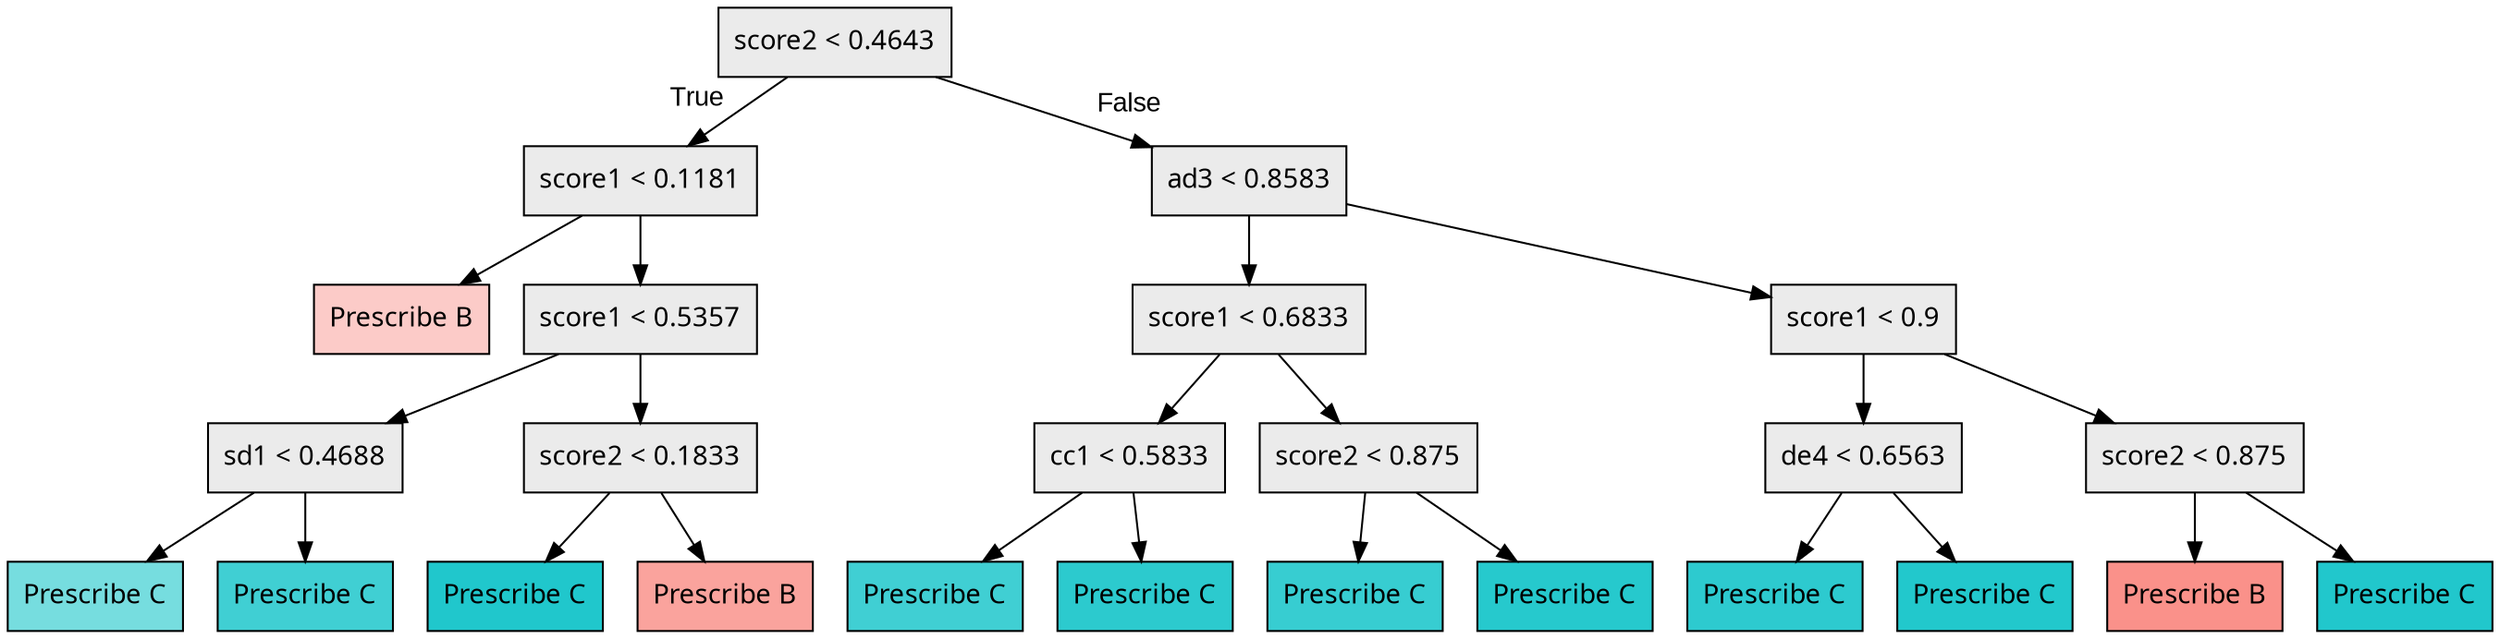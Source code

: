 digraph "G" {
1 [fillcolor="#EBEBEB", fontname="bold arial", label="score2 &lt; 0.4643", shape=box, style="filled"];
2 [fillcolor="#EBEBEB", fontname="bold arial", label="score1 &lt; 0.1181", shape=box, style="filled"];
3 [color=black, fillcolor="#F8766D60", fontname="bold arial", label="Prescribe B", shape=box, style="filled"];
4 [fillcolor="#EBEBEB", fontname="bold arial", label="score1 &lt; 0.5357", shape=box, style="filled"];
5 [fillcolor="#EBEBEB", fontname="bold arial", label="sd1 &lt; 0.4688", shape=box, style="filled"];
6 [color=black, fillcolor="#00BFC489", fontname="bold arial", label="Prescribe C", shape=box, style="filled"];
7 [color=black, fillcolor="#00BFC4bf", fontname="bold arial", label="Prescribe C", shape=box, style="filled"];
8 [fillcolor="#EBEBEB", fontname="bold arial", label="score2 &lt; 0.1833", shape=box, style="filled"];
9 [color=black, fillcolor="#00BFC4df", fontname="bold arial", label="Prescribe C", shape=box, style="filled"];
10 [color=black, fillcolor="#F8766Daa", fontname="bold arial", label="Prescribe B", shape=box, style="filled"];
11 [fillcolor="#EBEBEB", fontname="bold arial", label="ad3 &lt; 0.8583", shape=box, style="filled"];
12 [fillcolor="#EBEBEB", fontname="bold arial", label="score1 &lt; 0.6833", shape=box, style="filled"];
13 [fillcolor="#EBEBEB", fontname="bold arial", label="cc1 &lt; 0.5833", shape=box, style="filled"];
14 [color=black, fillcolor="#00BFC4bf", fontname="bold arial", label="Prescribe C", shape=box, style="filled"];
15 [color=black, fillcolor="#00BFC4d3", fontname="bold arial", label="Prescribe C", shape=box, style="filled"];
16 [fillcolor="#EBEBEB", fontname="bold arial", label="score2 &lt; 0.875", shape=box, style="filled"];
17 [color=black, fillcolor="#00BFC4c8", fontname="bold arial", label="Prescribe C", shape=box, style="filled"];
18 [color=black, fillcolor="#00BFC4d9", fontname="bold arial", label="Prescribe C", shape=box, style="filled"];
19 [fillcolor="#EBEBEB", fontname="bold arial", label="score1 &lt; 0.9", shape=box, style="filled"];
20 [fillcolor="#EBEBEB", fontname="bold arial", label="de4 &lt; 0.6563", shape=box, style="filled"];
21 [color=black, fillcolor="#00BFC4d2", fontname="bold arial", label="Prescribe C", shape=box, style="filled"];
22 [color=black, fillcolor="#00BFC4dd", fontname="bold arial", label="Prescribe C", shape=box, style="filled"];
23 [fillcolor="#EBEBEB", fontname="bold arial", label="score2 &lt; 0.875", shape=box, style="filled"];
24 [color=black, fillcolor="#F8766Dcc", fontname="bold arial", label="Prescribe B", shape=box, style="filled"];
25 [color=black, fillcolor="#00BFC4de", fontname="bold arial", label="Prescribe C", shape=box, style="filled"];
1 -> 2  [fontname="arial", headlabel="True", key=0, labelangle=45, labeldistance="2.5"];
1 -> 11  [fontname="arial", headlabel="False", key=0, labelangle="-45", labeldistance="2.5"];
2 -> 3  [key=0];
2 -> 4  [key=0];
4 -> 5  [key=0];
4 -> 8  [key=0];
5 -> 6  [key=0];
5 -> 7  [key=0];
8 -> 9  [key=0];
8 -> 10  [key=0];
11 -> 12  [key=0];
11 -> 19  [key=0];
12 -> 13  [key=0];
12 -> 16  [key=0];
13 -> 14  [key=0];
13 -> 15  [key=0];
16 -> 17  [key=0];
16 -> 18  [key=0];
19 -> 20  [key=0];
19 -> 23  [key=0];
20 -> 21  [key=0];
20 -> 22  [key=0];
23 -> 24  [key=0];
23 -> 25  [key=0];
}
